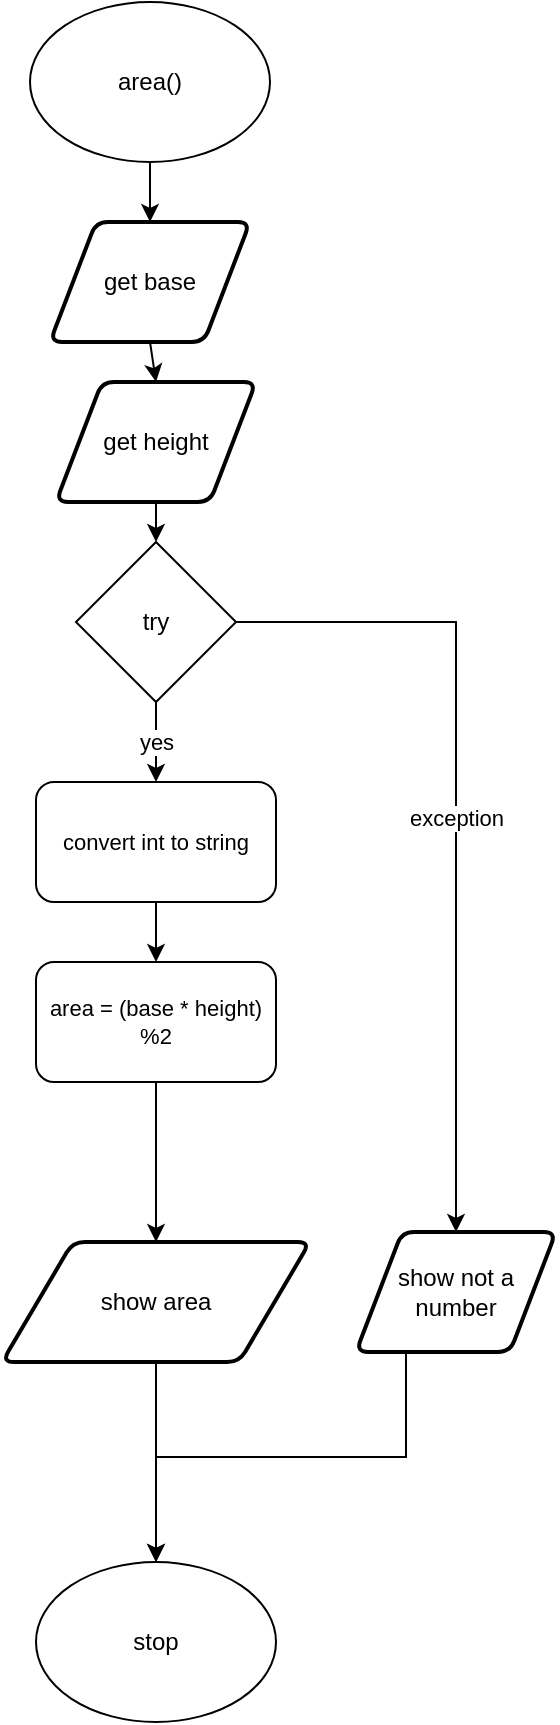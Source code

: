 <mxfile>
    <diagram id="u-GtxlJVRN88nns22guV" name="Page-1">
        <mxGraphModel dx="690" dy="534" grid="1" gridSize="10" guides="1" tooltips="1" connect="1" arrows="1" fold="1" page="1" pageScale="1" pageWidth="827" pageHeight="1169" math="0" shadow="0">
            <root>
                <mxCell id="0"/>
                <mxCell id="1" parent="0"/>
                <mxCell id="70" style="edgeStyle=orthogonalEdgeStyle;shape=connector;rounded=0;html=1;exitX=0.5;exitY=1;exitDx=0;exitDy=0;entryX=0.5;entryY=0;entryDx=0;entryDy=0;labelBackgroundColor=default;fontFamily=Helvetica;fontSize=11;fontColor=default;endArrow=classic;strokeColor=default;" parent="1" source="5" target="69" edge="1">
                    <mxGeometry relative="1" as="geometry"/>
                </mxCell>
                <mxCell id="5" value="show area" style="shape=parallelogram;html=1;strokeWidth=2;perimeter=parallelogramPerimeter;whiteSpace=wrap;rounded=1;arcSize=12;size=0.23;" parent="1" vertex="1">
                    <mxGeometry x="240" y="640" width="154" height="60" as="geometry"/>
                </mxCell>
                <mxCell id="71" style="edgeStyle=orthogonalEdgeStyle;shape=connector;rounded=0;html=1;exitX=0.25;exitY=1;exitDx=0;exitDy=0;labelBackgroundColor=default;fontFamily=Helvetica;fontSize=11;fontColor=default;endArrow=classic;strokeColor=default;entryX=0.5;entryY=0;entryDx=0;entryDy=0;" parent="1" source="31" target="69" edge="1">
                    <mxGeometry relative="1" as="geometry">
                        <mxPoint x="293" y="1060" as="targetPoint"/>
                    </mxGeometry>
                </mxCell>
                <mxCell id="31" value="show not a number" style="shape=parallelogram;html=1;strokeWidth=2;perimeter=parallelogramPerimeter;whiteSpace=wrap;rounded=1;arcSize=12;size=0.23;" parent="1" vertex="1">
                    <mxGeometry x="417" y="635" width="100" height="60" as="geometry"/>
                </mxCell>
                <mxCell id="87" style="edgeStyle=orthogonalEdgeStyle;shape=connector;rounded=0;html=1;exitX=0.5;exitY=1;exitDx=0;exitDy=0;entryX=0.5;entryY=0;entryDx=0;entryDy=0;labelBackgroundColor=default;fontFamily=Helvetica;fontSize=11;fontColor=default;endArrow=classic;strokeColor=default;" parent="1" source="63" target="84" edge="1">
                    <mxGeometry relative="1" as="geometry"/>
                </mxCell>
                <mxCell id="63" value="area()" style="ellipse;whiteSpace=wrap;html=1;" parent="1" vertex="1">
                    <mxGeometry x="254" y="20" width="120" height="80" as="geometry"/>
                </mxCell>
                <mxCell id="69" value="stop" style="ellipse;whiteSpace=wrap;html=1;" parent="1" vertex="1">
                    <mxGeometry x="257" y="800" width="120" height="80" as="geometry"/>
                </mxCell>
                <mxCell id="80" value="yes" style="edgeStyle=orthogonalEdgeStyle;shape=connector;rounded=0;html=1;exitX=0.5;exitY=1;exitDx=0;exitDy=0;entryX=0.5;entryY=0;entryDx=0;entryDy=0;labelBackgroundColor=default;fontFamily=Helvetica;fontSize=11;fontColor=default;endArrow=classic;strokeColor=default;" parent="1" source="75" target="78" edge="1">
                    <mxGeometry relative="1" as="geometry"/>
                </mxCell>
                <mxCell id="83" value="exception" style="edgeStyle=orthogonalEdgeStyle;shape=connector;rounded=0;html=1;exitX=1;exitY=0.5;exitDx=0;exitDy=0;entryX=0.5;entryY=0;entryDx=0;entryDy=0;labelBackgroundColor=default;fontFamily=Helvetica;fontSize=11;fontColor=default;endArrow=classic;strokeColor=default;" parent="1" source="75" target="31" edge="1">
                    <mxGeometry relative="1" as="geometry"/>
                </mxCell>
                <mxCell id="75" value="try" style="rhombus;whiteSpace=wrap;html=1;" parent="1" vertex="1">
                    <mxGeometry x="277" y="290" width="80" height="80" as="geometry"/>
                </mxCell>
                <mxCell id="88" style="edgeStyle=orthogonalEdgeStyle;shape=connector;rounded=0;html=1;exitX=0.5;exitY=1;exitDx=0;exitDy=0;entryX=0.5;entryY=0;entryDx=0;entryDy=0;labelBackgroundColor=default;fontFamily=Helvetica;fontSize=11;fontColor=default;endArrow=classic;strokeColor=default;" parent="1" source="78" target="82" edge="1">
                    <mxGeometry relative="1" as="geometry"/>
                </mxCell>
                <mxCell id="78" value="convert int to string" style="rounded=1;whiteSpace=wrap;html=1;fontFamily=Helvetica;fontSize=11;fontColor=default;" parent="1" vertex="1">
                    <mxGeometry x="257" y="410" width="120" height="60" as="geometry"/>
                </mxCell>
                <mxCell id="89" style="edgeStyle=orthogonalEdgeStyle;shape=connector;rounded=0;html=1;exitX=0.5;exitY=1;exitDx=0;exitDy=0;entryX=0.5;entryY=0;entryDx=0;entryDy=0;labelBackgroundColor=default;fontFamily=Helvetica;fontSize=11;fontColor=default;endArrow=classic;strokeColor=default;" parent="1" source="82" target="5" edge="1">
                    <mxGeometry relative="1" as="geometry"/>
                </mxCell>
                <mxCell id="82" value="area = (base * height) %2" style="rounded=1;whiteSpace=wrap;html=1;fontFamily=Helvetica;fontSize=11;fontColor=default;" parent="1" vertex="1">
                    <mxGeometry x="257" y="500" width="120" height="60" as="geometry"/>
                </mxCell>
                <mxCell id="92" style="edgeStyle=none;html=1;exitX=0.5;exitY=1;exitDx=0;exitDy=0;entryX=0.5;entryY=0;entryDx=0;entryDy=0;" edge="1" parent="1" source="84" target="91">
                    <mxGeometry relative="1" as="geometry"/>
                </mxCell>
                <mxCell id="84" value="get base" style="shape=parallelogram;html=1;strokeWidth=2;perimeter=parallelogramPerimeter;whiteSpace=wrap;rounded=1;arcSize=12;size=0.23;" parent="1" vertex="1">
                    <mxGeometry x="264" y="130" width="100" height="60" as="geometry"/>
                </mxCell>
                <mxCell id="93" style="edgeStyle=none;html=1;exitX=0.5;exitY=1;exitDx=0;exitDy=0;entryX=0.5;entryY=0;entryDx=0;entryDy=0;" edge="1" parent="1" source="91" target="75">
                    <mxGeometry relative="1" as="geometry"/>
                </mxCell>
                <mxCell id="91" value="get height" style="shape=parallelogram;html=1;strokeWidth=2;perimeter=parallelogramPerimeter;whiteSpace=wrap;rounded=1;arcSize=12;size=0.23;" vertex="1" parent="1">
                    <mxGeometry x="267" y="210" width="100" height="60" as="geometry"/>
                </mxCell>
            </root>
        </mxGraphModel>
    </diagram>
</mxfile>